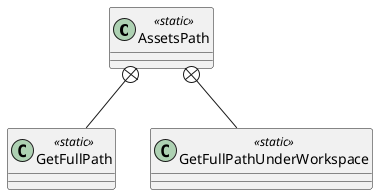 @startuml
class AssetsPath <<static>> {
}
class GetFullPath <<static>> {
}
class GetFullPathUnderWorkspace <<static>> {
}
AssetsPath +-- GetFullPath
AssetsPath +-- GetFullPathUnderWorkspace
@enduml

